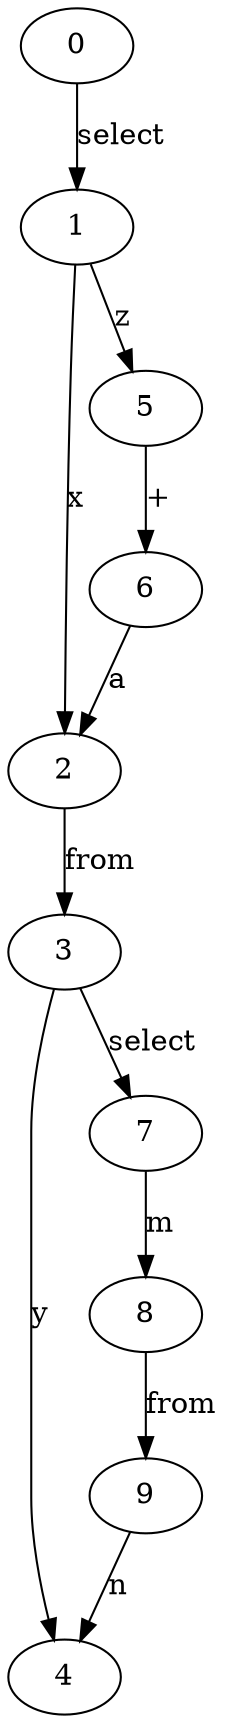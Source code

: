 digraph G
{
0;1;2;3;4;5;6;7;8;9;
0->1 [label="select"];
1->2 [label="x"];
1->5 [label="z"];
5->6 [label="+"];
6->2 [label="a"];
2->3 [label="from"];
3->4 [label="y"];
3->7 [label="select"];
7->8 [label="m"];
8->9 [label="from"];
9->4 [label="n"];
}